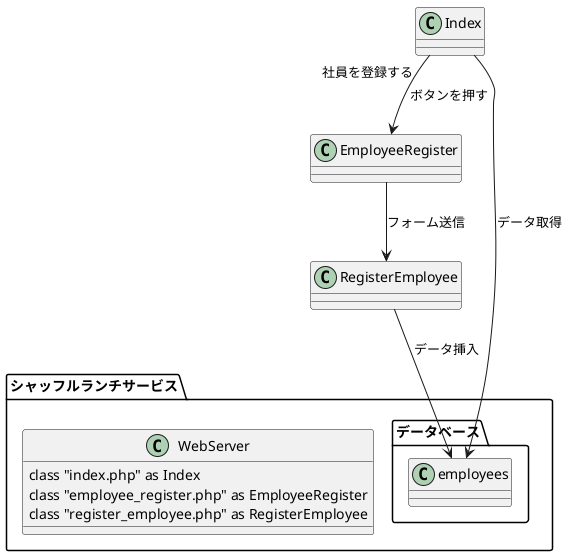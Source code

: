 @startuml
!define RECTANGLE class

package "シャッフルランチサービス" {
    RECTANGLE WebServer {
        RECTANGLE "index.php" as Index
        RECTANGLE "employee_register.php" as EmployeeRegister
        RECTANGLE "register_employee.php" as RegisterEmployee
    }

    package "データベース" {
        RECTANGLE "employees" as EmployeesTable
    }
}

Index --> EmployeeRegister : "社員を登録する"ボタンを押す
EmployeeRegister --> RegisterEmployee : フォーム送信
RegisterEmployee --> EmployeesTable : データ挿入
Index --> EmployeesTable : データ取得

@enduml